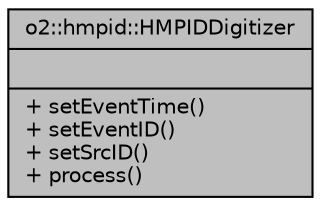 digraph "o2::hmpid::HMPIDDigitizer"
{
 // INTERACTIVE_SVG=YES
  bgcolor="transparent";
  edge [fontname="Helvetica",fontsize="10",labelfontname="Helvetica",labelfontsize="10"];
  node [fontname="Helvetica",fontsize="10",shape=record];
  Node1 [label="{o2::hmpid::HMPIDDigitizer\n||+ setEventTime()\l+ setEventID()\l+ setSrcID()\l+ process()\l}",height=0.2,width=0.4,color="black", fillcolor="grey75", style="filled" fontcolor="black"];
}
